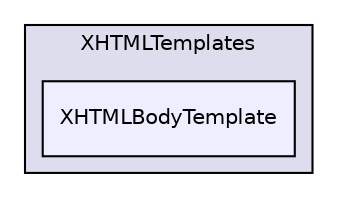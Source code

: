 digraph G {
  compound=true
  node [ fontsize=10, fontname="Helvetica"];
  edge [ labelfontsize=9, labelfontname="Helvetica"];
  subgraph clusterdir_6b75889e5fe4068fec075a0b63ad3ffc {
    graph [ bgcolor="#ddddee", pencolor="black", label="XHTMLTemplates" fontname="Helvetica", fontsize=10, URL="dir_6b75889e5fe4068fec075a0b63ad3ffc.html"]
  dir_925fa9a6af1204e4b535c5d60fbca570 [shape=box, label="XHTMLBodyTemplate", style="filled", fillcolor="#eeeeff", pencolor="black", URL="dir_925fa9a6af1204e4b535c5d60fbca570.html"];
  }
}
